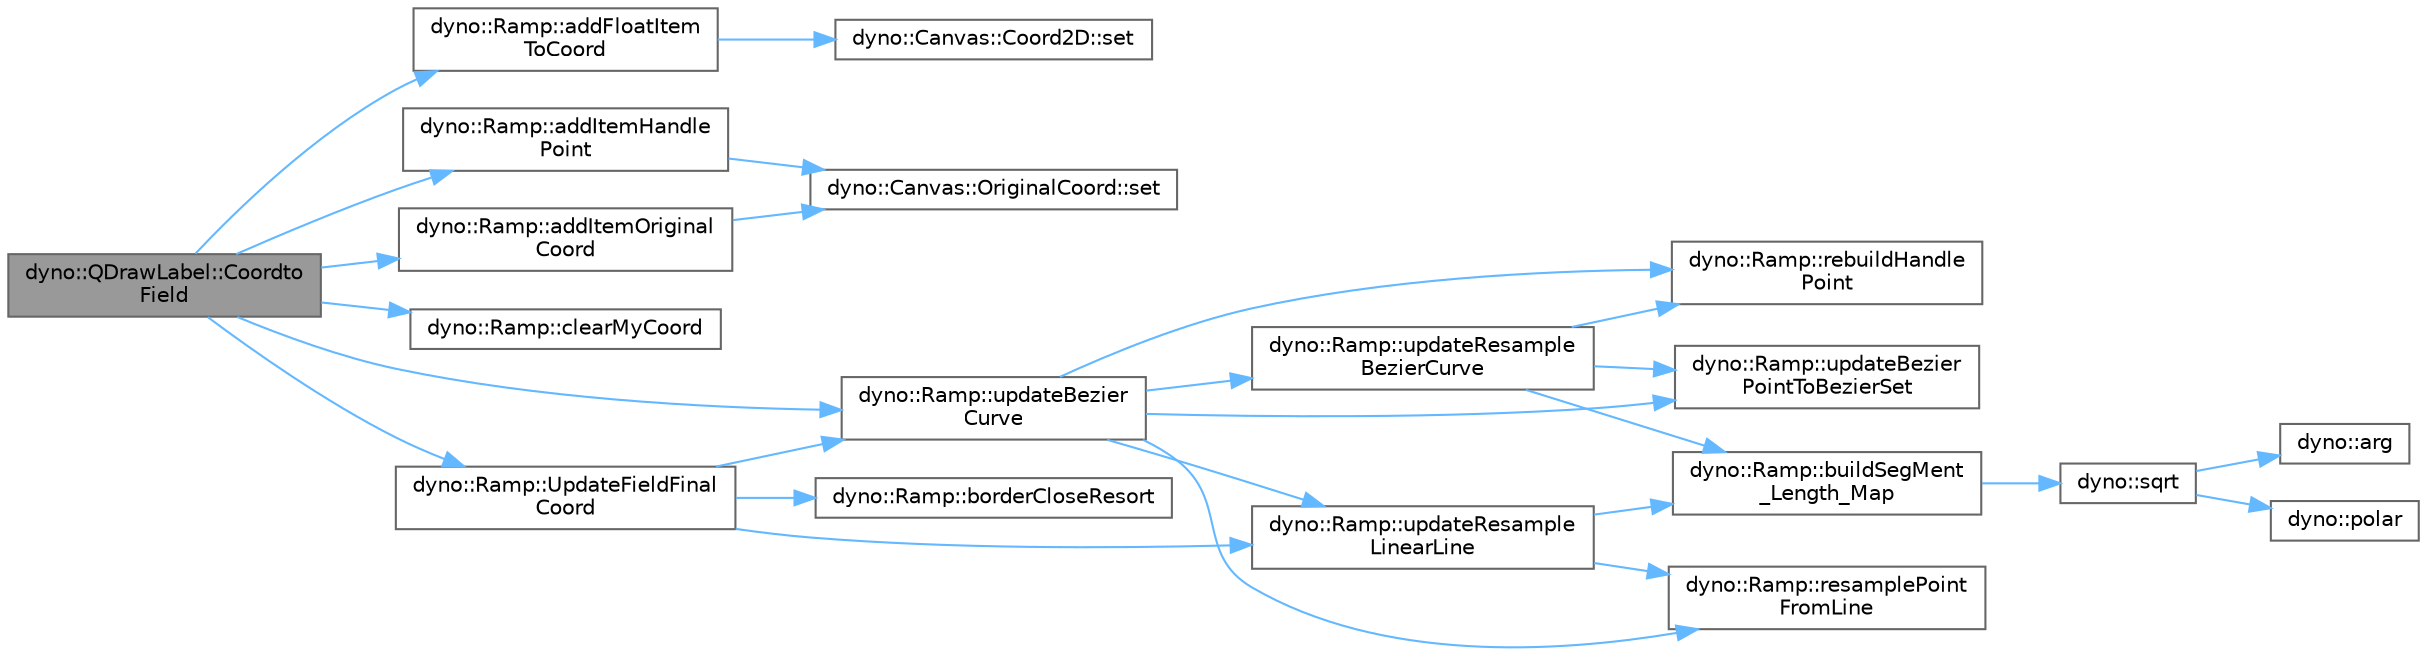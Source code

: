 digraph "dyno::QDrawLabel::CoordtoField"
{
 // LATEX_PDF_SIZE
  bgcolor="transparent";
  edge [fontname=Helvetica,fontsize=10,labelfontname=Helvetica,labelfontsize=10];
  node [fontname=Helvetica,fontsize=10,shape=box,height=0.2,width=0.4];
  rankdir="LR";
  Node1 [id="Node000001",label="dyno::QDrawLabel::Coordto\lField",height=0.2,width=0.4,color="gray40", fillcolor="grey60", style="filled", fontcolor="black",tooltip=" "];
  Node1 -> Node2 [id="edge1_Node000001_Node000002",color="steelblue1",style="solid",tooltip=" "];
  Node2 [id="Node000002",label="dyno::Ramp::addFloatItem\lToCoord",height=0.2,width=0.4,color="grey40", fillcolor="white", style="filled",URL="$classdyno_1_1_ramp.html#a9e7dc7dfd53b58ddf6d63bf066cec277",tooltip=" "];
  Node2 -> Node3 [id="edge2_Node000002_Node000003",color="steelblue1",style="solid",tooltip=" "];
  Node3 [id="Node000003",label="dyno::Canvas::Coord2D::set",height=0.2,width=0.4,color="grey40", fillcolor="white", style="filled",URL="$structdyno_1_1_canvas_1_1_coord2_d.html#a4a93793340804298c0d3b93cc0074fb4",tooltip=" "];
  Node1 -> Node4 [id="edge3_Node000001_Node000004",color="steelblue1",style="solid",tooltip=" "];
  Node4 [id="Node000004",label="dyno::Ramp::addItemHandle\lPoint",height=0.2,width=0.4,color="grey40", fillcolor="white", style="filled",URL="$classdyno_1_1_ramp.html#a74ad26bd0d041aa3c97a87a8d23a5ccd",tooltip=" "];
  Node4 -> Node5 [id="edge4_Node000004_Node000005",color="steelblue1",style="solid",tooltip=" "];
  Node5 [id="Node000005",label="dyno::Canvas::OriginalCoord::set",height=0.2,width=0.4,color="grey40", fillcolor="white", style="filled",URL="$structdyno_1_1_canvas_1_1_original_coord.html#aecb33648dd2b44ccf67da7176aec5714",tooltip=" "];
  Node1 -> Node6 [id="edge5_Node000001_Node000006",color="steelblue1",style="solid",tooltip=" "];
  Node6 [id="Node000006",label="dyno::Ramp::addItemOriginal\lCoord",height=0.2,width=0.4,color="grey40", fillcolor="white", style="filled",URL="$classdyno_1_1_ramp.html#a7d827f0acc666087f85296912a559a0d",tooltip=" "];
  Node6 -> Node5 [id="edge6_Node000006_Node000005",color="steelblue1",style="solid",tooltip=" "];
  Node1 -> Node7 [id="edge7_Node000001_Node000007",color="steelblue1",style="solid",tooltip=" "];
  Node7 [id="Node000007",label="dyno::Ramp::clearMyCoord",height=0.2,width=0.4,color="grey40", fillcolor="white", style="filled",URL="$classdyno_1_1_ramp.html#a73047bbc336ceaa0c7de27988468693d",tooltip=" "];
  Node1 -> Node8 [id="edge8_Node000001_Node000008",color="steelblue1",style="solid",tooltip=" "];
  Node8 [id="Node000008",label="dyno::Ramp::updateBezier\lCurve",height=0.2,width=0.4,color="grey40", fillcolor="white", style="filled",URL="$classdyno_1_1_ramp.html#aa5d46c37a5bca89f59d3134bb99ea694",tooltip=" "];
  Node8 -> Node9 [id="edge9_Node000008_Node000009",color="steelblue1",style="solid",tooltip=" "];
  Node9 [id="Node000009",label="dyno::Ramp::rebuildHandle\lPoint",height=0.2,width=0.4,color="grey40", fillcolor="white", style="filled",URL="$classdyno_1_1_ramp.html#a79bd09a754473b6f4f81571ef2c55fbc",tooltip=" "];
  Node8 -> Node10 [id="edge10_Node000008_Node000010",color="steelblue1",style="solid",tooltip=" "];
  Node10 [id="Node000010",label="dyno::Ramp::resamplePoint\lFromLine",height=0.2,width=0.4,color="grey40", fillcolor="white", style="filled",URL="$classdyno_1_1_ramp.html#a429e7d66ec29d3d76352909d61a41874",tooltip=" "];
  Node8 -> Node11 [id="edge11_Node000008_Node000011",color="steelblue1",style="solid",tooltip=" "];
  Node11 [id="Node000011",label="dyno::Ramp::updateBezier\lPointToBezierSet",height=0.2,width=0.4,color="grey40", fillcolor="white", style="filled",URL="$classdyno_1_1_ramp.html#a3a81919d191df85ff20e8189e18fe083",tooltip=" "];
  Node8 -> Node12 [id="edge12_Node000008_Node000012",color="steelblue1",style="solid",tooltip=" "];
  Node12 [id="Node000012",label="dyno::Ramp::updateResample\lBezierCurve",height=0.2,width=0.4,color="grey40", fillcolor="white", style="filled",URL="$classdyno_1_1_ramp.html#a557759f2a89a570ba847b512a854215d",tooltip=" "];
  Node12 -> Node13 [id="edge13_Node000012_Node000013",color="steelblue1",style="solid",tooltip=" "];
  Node13 [id="Node000013",label="dyno::Ramp::buildSegMent\l_Length_Map",height=0.2,width=0.4,color="grey40", fillcolor="white", style="filled",URL="$classdyno_1_1_ramp.html#a0c140953e46ff8e31aee3b312b2bc8cb",tooltip=" "];
  Node13 -> Node14 [id="edge14_Node000013_Node000014",color="steelblue1",style="solid",tooltip=" "];
  Node14 [id="Node000014",label="dyno::sqrt",height=0.2,width=0.4,color="grey40", fillcolor="white", style="filled",URL="$namespacedyno.html#ac2d9bbc99f7fd7afbe6b0889eff86281",tooltip=" "];
  Node14 -> Node15 [id="edge15_Node000014_Node000015",color="steelblue1",style="solid",tooltip=" "];
  Node15 [id="Node000015",label="dyno::arg",height=0.2,width=0.4,color="grey40", fillcolor="white", style="filled",URL="$namespacedyno.html#a04befed6e1a89e4c84fbc7009f951d26",tooltip=" "];
  Node14 -> Node16 [id="edge16_Node000014_Node000016",color="steelblue1",style="solid",tooltip=" "];
  Node16 [id="Node000016",label="dyno::polar",height=0.2,width=0.4,color="grey40", fillcolor="white", style="filled",URL="$namespacedyno.html#ac5d2551b7bf3e82e743324ebf79c203d",tooltip=" "];
  Node12 -> Node9 [id="edge17_Node000012_Node000009",color="steelblue1",style="solid",tooltip=" "];
  Node12 -> Node11 [id="edge18_Node000012_Node000011",color="steelblue1",style="solid",tooltip=" "];
  Node8 -> Node17 [id="edge19_Node000008_Node000017",color="steelblue1",style="solid",tooltip=" "];
  Node17 [id="Node000017",label="dyno::Ramp::updateResample\lLinearLine",height=0.2,width=0.4,color="grey40", fillcolor="white", style="filled",URL="$classdyno_1_1_ramp.html#aaddf949a5bd92f35b9cea87273a39995",tooltip=" "];
  Node17 -> Node13 [id="edge20_Node000017_Node000013",color="steelblue1",style="solid",tooltip=" "];
  Node17 -> Node10 [id="edge21_Node000017_Node000010",color="steelblue1",style="solid",tooltip=" "];
  Node1 -> Node18 [id="edge22_Node000001_Node000018",color="steelblue1",style="solid",tooltip=" "];
  Node18 [id="Node000018",label="dyno::Ramp::UpdateFieldFinal\lCoord",height=0.2,width=0.4,color="grey40", fillcolor="white", style="filled",URL="$classdyno_1_1_ramp.html#a5b77c6dd3ab71d55034225a441da225d",tooltip=" "];
  Node18 -> Node19 [id="edge23_Node000018_Node000019",color="steelblue1",style="solid",tooltip=" "];
  Node19 [id="Node000019",label="dyno::Ramp::borderCloseResort",height=0.2,width=0.4,color="grey40", fillcolor="white", style="filled",URL="$classdyno_1_1_ramp.html#a944f81dde1b2fca04a81d4f3aee29a7f",tooltip=" "];
  Node18 -> Node8 [id="edge24_Node000018_Node000008",color="steelblue1",style="solid",tooltip=" "];
  Node18 -> Node17 [id="edge25_Node000018_Node000017",color="steelblue1",style="solid",tooltip=" "];
}
